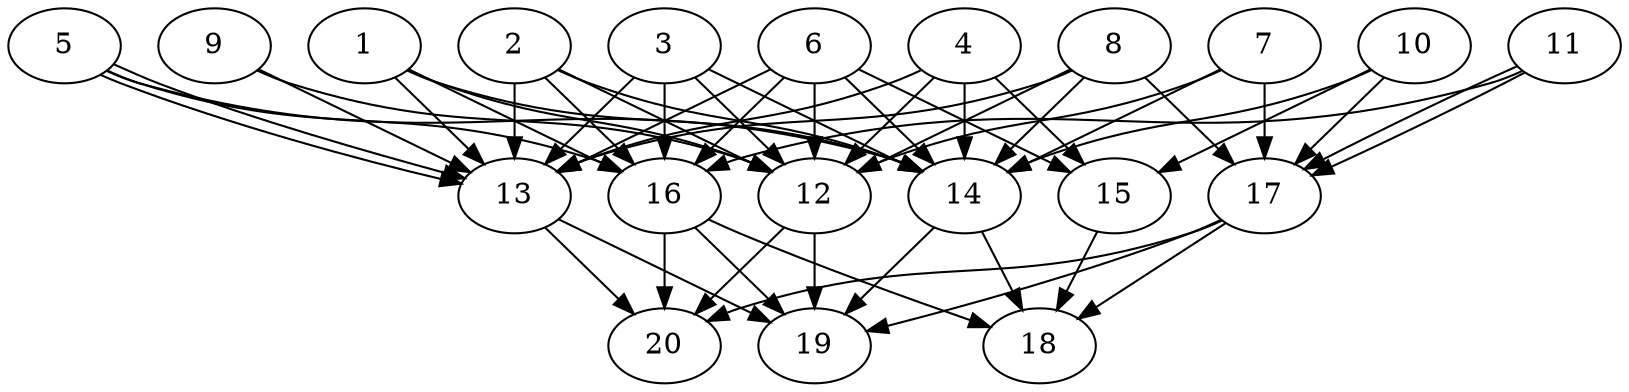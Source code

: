 // DAG automatically generated by daggen at Wed Jul 24 21:20:07 2019
// ./daggen --dot -n 20 --ccr 0.5 --fat 0.8 --regular 0.5 --density 0.8 --mindata 5242880 --maxdata 52428800 
digraph G {
  1 [size="62218240", alpha="0.17", expect_size="31109120"] 
  1 -> 12 [size ="31109120"]
  1 -> 13 [size ="31109120"]
  1 -> 14 [size ="31109120"]
  1 -> 16 [size ="31109120"]
  2 [size="70948864", alpha="0.11", expect_size="35474432"] 
  2 -> 12 [size ="35474432"]
  2 -> 13 [size ="35474432"]
  2 -> 14 [size ="35474432"]
  2 -> 16 [size ="35474432"]
  3 [size="70641664", alpha="0.07", expect_size="35320832"] 
  3 -> 12 [size ="35320832"]
  3 -> 13 [size ="35320832"]
  3 -> 14 [size ="35320832"]
  3 -> 16 [size ="35320832"]
  4 [size="53643264", alpha="0.17", expect_size="26821632"] 
  4 -> 12 [size ="26821632"]
  4 -> 13 [size ="26821632"]
  4 -> 14 [size ="26821632"]
  4 -> 15 [size ="26821632"]
  5 [size="22796288", alpha="0.14", expect_size="11398144"] 
  5 -> 13 [size ="11398144"]
  5 -> 13 [size ="11398144"]
  5 -> 14 [size ="11398144"]
  5 -> 16 [size ="11398144"]
  6 [size="28481536", alpha="0.11", expect_size="14240768"] 
  6 -> 12 [size ="14240768"]
  6 -> 13 [size ="14240768"]
  6 -> 14 [size ="14240768"]
  6 -> 15 [size ="14240768"]
  6 -> 16 [size ="14240768"]
  7 [size="32925696", alpha="0.06", expect_size="16462848"] 
  7 -> 12 [size ="16462848"]
  7 -> 14 [size ="16462848"]
  7 -> 17 [size ="16462848"]
  8 [size="97333248", alpha="0.15", expect_size="48666624"] 
  8 -> 12 [size ="48666624"]
  8 -> 13 [size ="48666624"]
  8 -> 14 [size ="48666624"]
  8 -> 17 [size ="48666624"]
  9 [size="39510016", alpha="0.02", expect_size="19755008"] 
  9 -> 12 [size ="19755008"]
  9 -> 13 [size ="19755008"]
  10 [size="42471424", alpha="0.04", expect_size="21235712"] 
  10 -> 14 [size ="21235712"]
  10 -> 15 [size ="21235712"]
  10 -> 17 [size ="21235712"]
  11 [size="18448384", alpha="0.05", expect_size="9224192"] 
  11 -> 16 [size ="9224192"]
  11 -> 17 [size ="9224192"]
  11 -> 17 [size ="9224192"]
  12 [size="98553856", alpha="0.10", expect_size="49276928"] 
  12 -> 19 [size ="49276928"]
  12 -> 20 [size ="49276928"]
  13 [size="56039424", alpha="0.01", expect_size="28019712"] 
  13 -> 19 [size ="28019712"]
  13 -> 20 [size ="28019712"]
  14 [size="88719360", alpha="0.12", expect_size="44359680"] 
  14 -> 18 [size ="44359680"]
  14 -> 19 [size ="44359680"]
  15 [size="72421376", alpha="0.10", expect_size="36210688"] 
  15 -> 18 [size ="36210688"]
  16 [size="43745280", alpha="0.05", expect_size="21872640"] 
  16 -> 18 [size ="21872640"]
  16 -> 19 [size ="21872640"]
  16 -> 20 [size ="21872640"]
  17 [size="94779392", alpha="0.15", expect_size="47389696"] 
  17 -> 18 [size ="47389696"]
  17 -> 19 [size ="47389696"]
  17 -> 20 [size ="47389696"]
  18 [size="27422720", alpha="0.09", expect_size="13711360"] 
  19 [size="100159488", alpha="0.01", expect_size="50079744"] 
  20 [size="13146112", alpha="0.08", expect_size="6573056"] 
}
